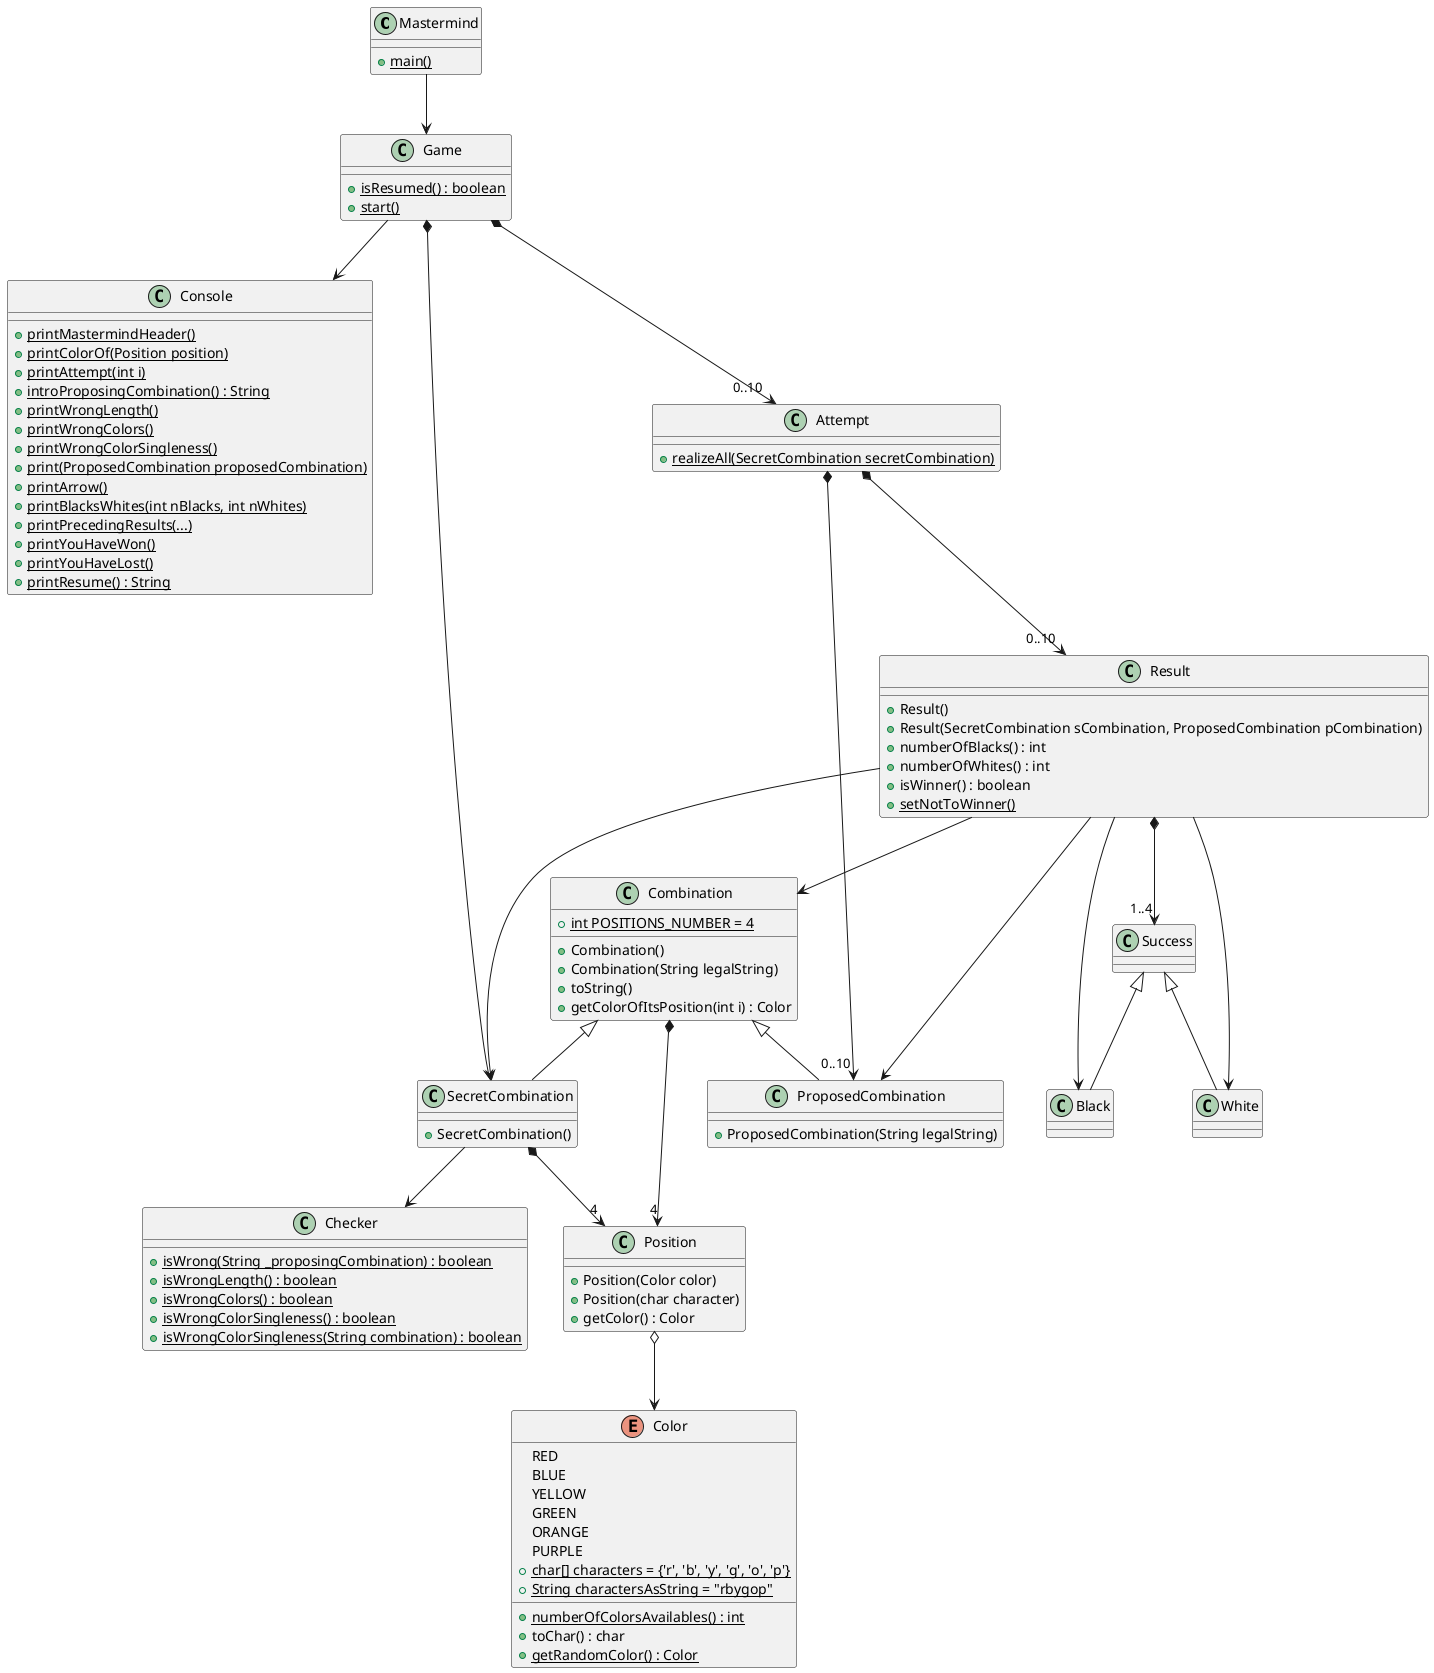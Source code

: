 @startuml

class Mastermind{
{static} + main()
}

class Game{
+ {static} isResumed() : boolean
+ {static} start()
}

class Console{
+ {static} printMastermindHeader()
+ {static} printColorOf(Position position)
+ {static} printAttempt(int i)
+ {static} introProposingCombination() : String
+ {static} printWrongLength()
+ {static} printWrongColors()
+ {static} printWrongColorSingleness()
+ {static} print(ProposedCombination proposedCombination)
+ {static} printArrow()
+ {static} printBlacksWhites(int nBlacks, int nWhites)
+ {static} printPrecedingResults(...)
+ {static} printYouHaveWon()
+ {static} printYouHaveLost()
+ {static} printResume() : String
}

class Combination{
+ {static} int POSITIONS_NUMBER = 4
+ Combination()
+ Combination(String legalString)
+ toString()
+ getColorOfItsPosition(int i) : Color
}

class Position{
+ Position(Color color)
+ Position(char character)
+ getColor() : Color
}

enum Color{
RED
BLUE
YELLOW
GREEN
ORANGE
PURPLE
+ {static} char[] characters = {'r', 'b', 'y', 'g', 'o', 'p'}
+ {static} String charactersAsString = "rbygop"
+ {static} numberOfColorsAvailables() : int
+ toChar() : char
+ {static} getRandomColor() : Color
}

Position o--> Color

Combination *--> "4" Position
' Combination --> Color

Combination <|-- SecretCombination
Combination <|-- ProposedCombination

class SecretCombination{
+ SecretCombination()
}

' SecretCombination --> Color
SecretCombination --> Checker
SecretCombination *--> "4" Position

class ProposedCombination{
+ ProposedCombination(String legalString)
}

class Result{
' + {static} boolean isWinner = false
+ Result()
+ Result(SecretCombination sCombination, ProposedCombination pCombination)
+ numberOfBlacks() : int
+ numberOfWhites() : int
+ isWinner() : boolean
+ {static} setNotToWinner()
}

class Success{
}

Result *--> "1..4" Success
Result --> SecretCombination
Result --> ProposedCombination
Result --> Combination
Result --> Black
Result --> White

Success <|-- Black
Success <|-- White

class Attempt{
+ {static} realizeAll(SecretCombination secretCombination)
' + {static} realize(SecretCombination secretCombination)
}

class Checker{
+ {static} isWrong(String _proposingCombination) : boolean
+ {static} isWrongLength() : boolean
+ {static} isWrongColors() : boolean
+ {static} isWrongColorSingleness() : boolean
+ {static} isWrongColorSingleness(String combination) : boolean
}

Mastermind --> Game
' Mastermind --> Console
' Mastermind --> SecretCombination

Game *--> "0..10" Attempt
Game --> Console
Game *--> SecretCombination

' Attempt --> Console
' Attempt --> Checker
Attempt *--> "0..10" ProposedCombination
' Attempt --> SecretCombination
Attempt *--> "0..10" Result

' Checker --> Console
' Checker --> Color

' Console --> Position
' Console --> ProposedCombination
' Console --> Result

@enduml